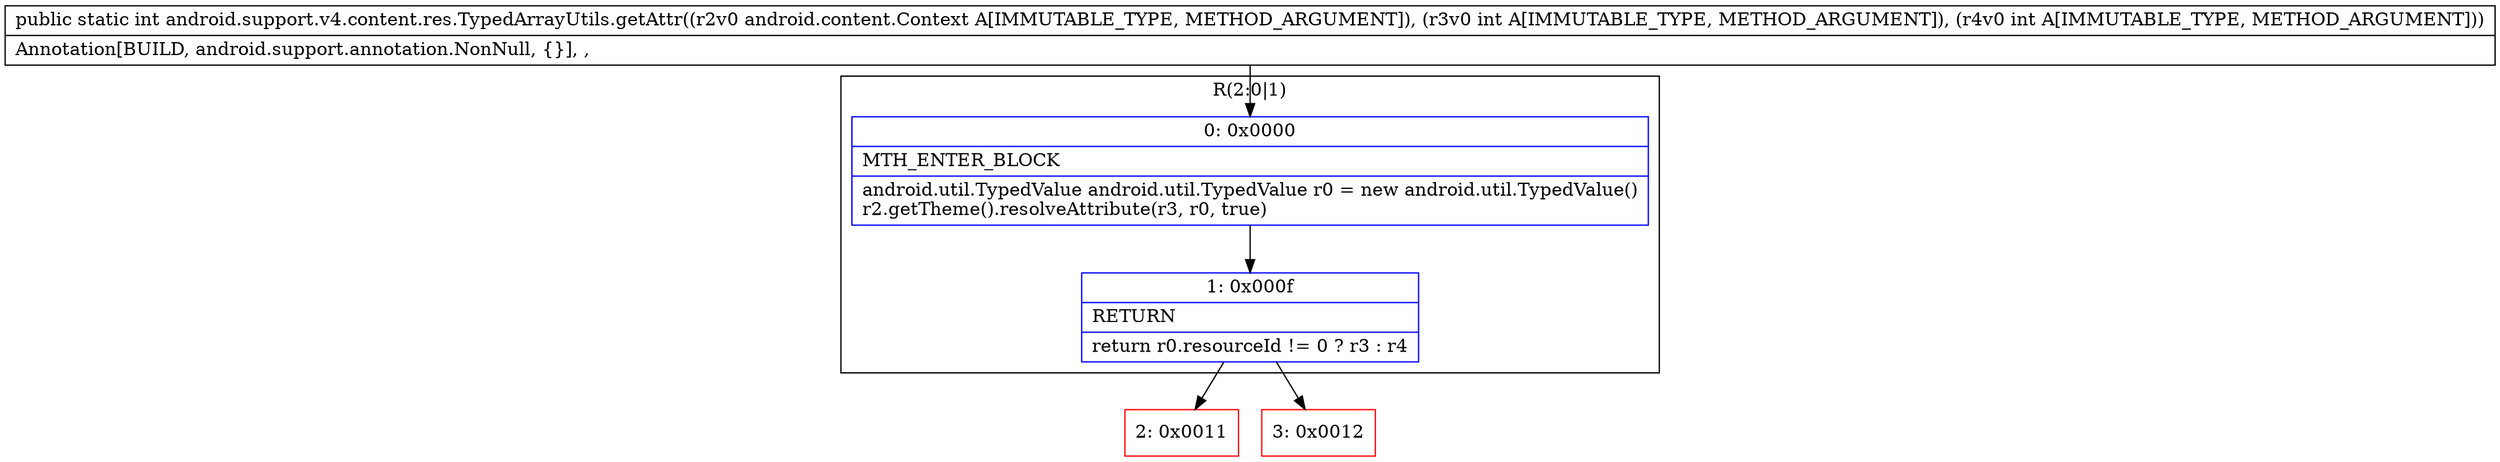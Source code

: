 digraph "CFG forandroid.support.v4.content.res.TypedArrayUtils.getAttr(Landroid\/content\/Context;II)I" {
subgraph cluster_Region_1414081564 {
label = "R(2:0|1)";
node [shape=record,color=blue];
Node_0 [shape=record,label="{0\:\ 0x0000|MTH_ENTER_BLOCK\l|android.util.TypedValue android.util.TypedValue r0 = new android.util.TypedValue()\lr2.getTheme().resolveAttribute(r3, r0, true)\l}"];
Node_1 [shape=record,label="{1\:\ 0x000f|RETURN\l|return r0.resourceId != 0 ? r3 : r4\l}"];
}
Node_2 [shape=record,color=red,label="{2\:\ 0x0011}"];
Node_3 [shape=record,color=red,label="{3\:\ 0x0012}"];
MethodNode[shape=record,label="{public static int android.support.v4.content.res.TypedArrayUtils.getAttr((r2v0 android.content.Context A[IMMUTABLE_TYPE, METHOD_ARGUMENT]), (r3v0 int A[IMMUTABLE_TYPE, METHOD_ARGUMENT]), (r4v0 int A[IMMUTABLE_TYPE, METHOD_ARGUMENT]))  | Annotation[BUILD, android.support.annotation.NonNull, \{\}], , \l}"];
MethodNode -> Node_0;
Node_0 -> Node_1;
Node_1 -> Node_2;
Node_1 -> Node_3;
}

